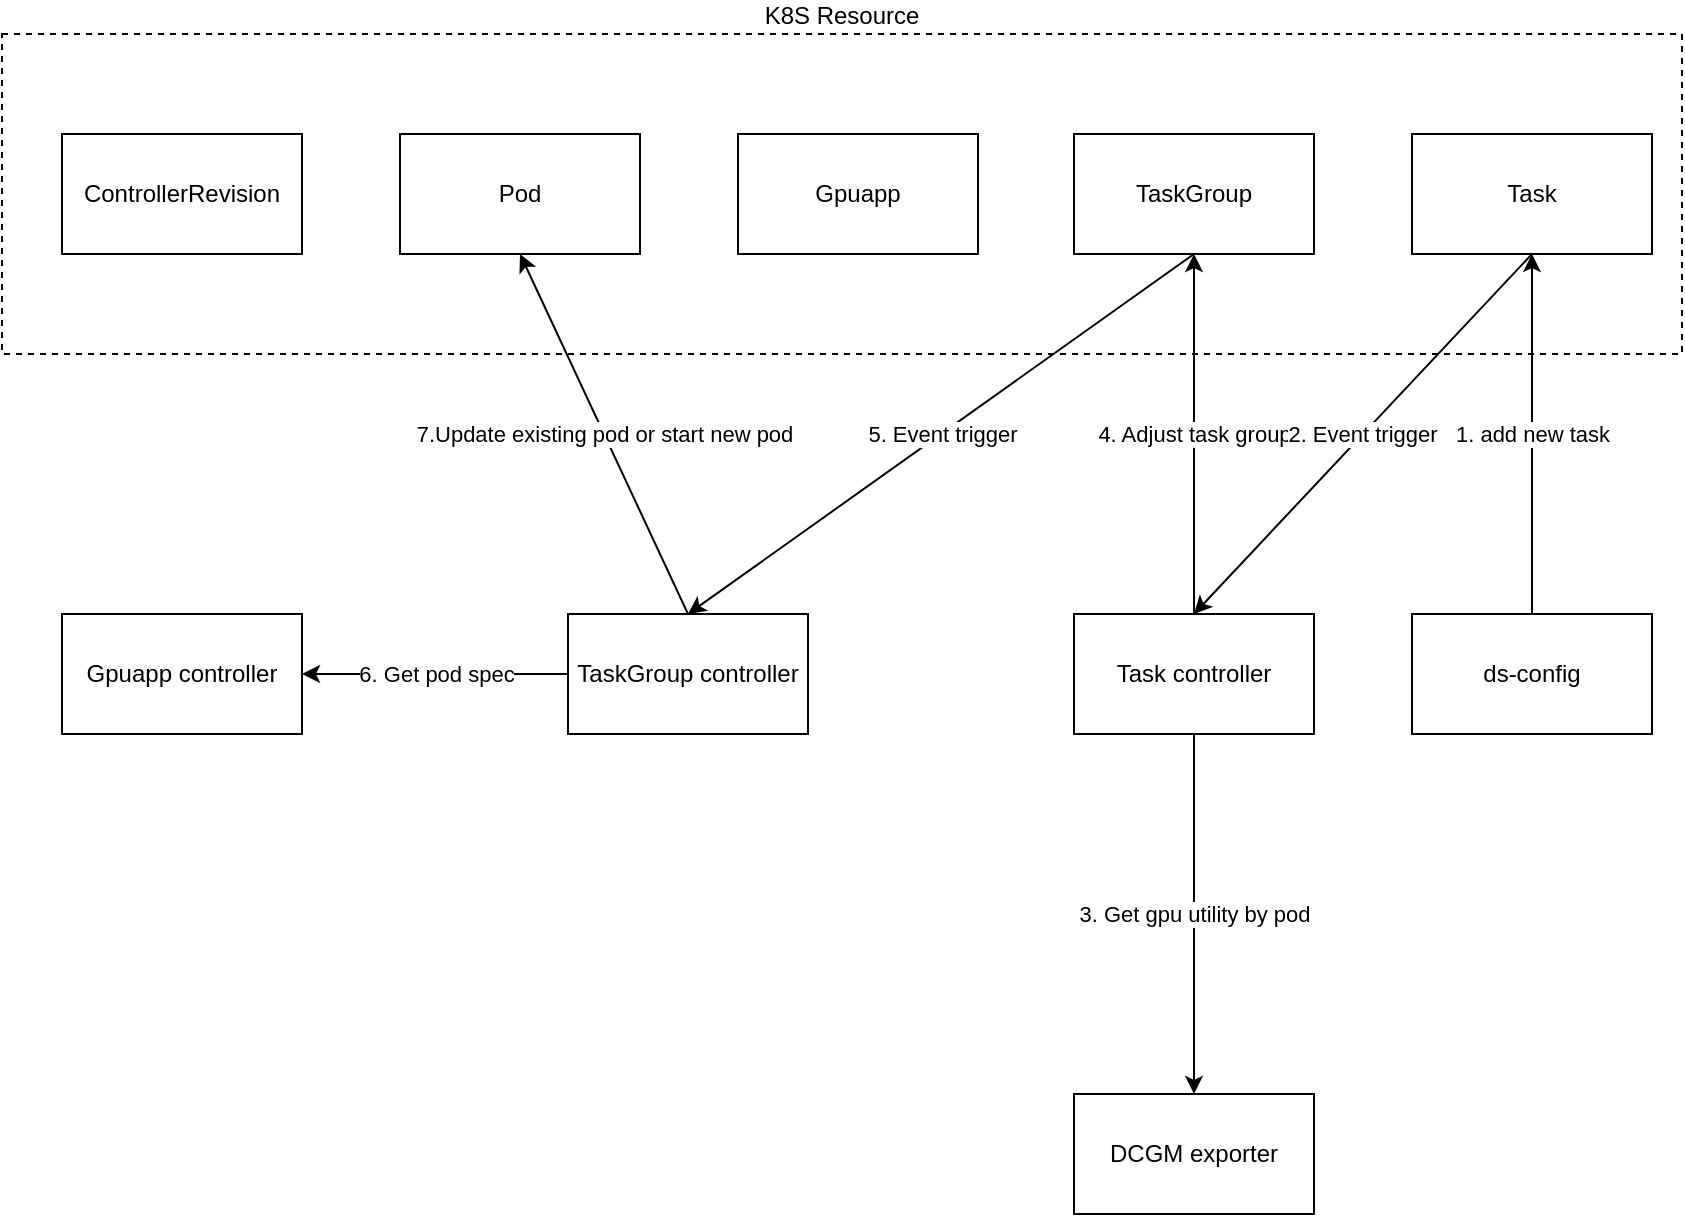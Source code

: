 <mxfile version="20.5.3" type="embed" pages="4"><diagram id="jzIP0kA3noL5s-mRh03O" name="add new task"><mxGraphModel dx="1086" dy="742" grid="1" gridSize="10" guides="1" tooltips="1" connect="1" arrows="1" fold="1" page="1" pageScale="1" pageWidth="850" pageHeight="1100" math="0" shadow="0"><root><mxCell id="0"/><mxCell id="1" parent="0"/><mxCell id="2" value="Gpuapp controller" style="rounded=0;whiteSpace=wrap;html=1;" vertex="1" parent="1"><mxGeometry x="30" y="520" width="120" height="60" as="geometry"/></mxCell><mxCell id="3" value="TaskGroup controller" style="rounded=0;whiteSpace=wrap;html=1;" vertex="1" parent="1"><mxGeometry x="283" y="520" width="120" height="60" as="geometry"/></mxCell><mxCell id="4" value="Task controller" style="rounded=0;whiteSpace=wrap;html=1;" vertex="1" parent="1"><mxGeometry x="536" y="520" width="120" height="60" as="geometry"/></mxCell><mxCell id="5" value="DCGM exporter" style="rounded=0;whiteSpace=wrap;html=1;" vertex="1" parent="1"><mxGeometry x="536" y="760" width="120" height="60" as="geometry"/></mxCell><mxCell id="6" value="ds-config" style="rounded=0;whiteSpace=wrap;html=1;" vertex="1" parent="1"><mxGeometry x="705" y="520" width="120" height="60" as="geometry"/></mxCell><mxCell id="10" value="3. Get gpu utility by pod" style="endArrow=classic;html=1;rounded=0;entryX=0.5;entryY=0;entryDx=0;entryDy=0;exitX=0.5;exitY=1;exitDx=0;exitDy=0;" edge="1" parent="1" source="4" target="5"><mxGeometry width="50" height="50" relative="1" as="geometry"><mxPoint x="700" y="650" as="sourcePoint"/><mxPoint x="635" y="570" as="targetPoint"/></mxGeometry></mxCell><mxCell id="11" value="6. Get pod spec" style="endArrow=classic;html=1;rounded=0;exitX=0;exitY=0.5;exitDx=0;exitDy=0;entryX=1;entryY=0.5;entryDx=0;entryDy=0;" edge="1" parent="1" source="3" target="2"><mxGeometry width="50" height="50" relative="1" as="geometry"><mxPoint x="305" y="730" as="sourcePoint"/><mxPoint x="355" y="680" as="targetPoint"/></mxGeometry></mxCell><mxCell id="37N_Gq_AOKcYxlsWVQx2-21" value="K8S Resource" style="rounded=0;whiteSpace=wrap;html=1;dashed=1;labelPosition=center;verticalLabelPosition=top;align=center;verticalAlign=bottom;" vertex="1" parent="1"><mxGeometry y="230" width="840" height="160" as="geometry"/></mxCell><mxCell id="7" value="Pod" style="rounded=0;whiteSpace=wrap;html=1;flipV=0;" vertex="1" parent="1"><mxGeometry x="199" y="280" width="120" height="60" as="geometry"/></mxCell><mxCell id="8" value="1. add new task" style="endArrow=classic;html=1;rounded=0;" edge="1" parent="1" source="6"><mxGeometry width="50" height="50" relative="1" as="geometry"><mxPoint x="415" y="320" as="sourcePoint"/><mxPoint x="765" y="340" as="targetPoint"/></mxGeometry></mxCell><mxCell id="9" value="4. Adjust task group" style="endArrow=classic;html=1;rounded=0;entryX=0.5;entryY=1;entryDx=0;entryDy=0;exitX=0.5;exitY=0;exitDx=0;exitDy=0;" edge="1" parent="1" source="4" target="37N_Gq_AOKcYxlsWVQx2-14"><mxGeometry width="50" height="50" relative="1" as="geometry"><mxPoint x="435" y="460" as="sourcePoint"/><mxPoint x="485" y="410" as="targetPoint"/></mxGeometry></mxCell><mxCell id="12" value="7.Update existing pod or start new pod" style="endArrow=classic;html=1;rounded=0;exitX=0.5;exitY=0;exitDx=0;exitDy=0;entryX=0.5;entryY=1;entryDx=0;entryDy=0;" edge="1" parent="1" source="3" target="7"><mxGeometry width="50" height="50" relative="1" as="geometry"><mxPoint x="455" y="390" as="sourcePoint"/><mxPoint x="335" y="390" as="targetPoint"/></mxGeometry></mxCell><mxCell id="37N_Gq_AOKcYxlsWVQx2-12" value="Task" style="rounded=0;whiteSpace=wrap;html=1;flipV=0;" vertex="1" parent="1"><mxGeometry x="705" y="280" width="120" height="60" as="geometry"/></mxCell><mxCell id="37N_Gq_AOKcYxlsWVQx2-13" value="Gpuapp" style="rounded=0;whiteSpace=wrap;html=1;flipV=0;" vertex="1" parent="1"><mxGeometry x="368" y="280" width="120" height="60" as="geometry"/></mxCell><mxCell id="37N_Gq_AOKcYxlsWVQx2-14" value="TaskGroup" style="rounded=0;whiteSpace=wrap;html=1;flipV=0;" vertex="1" parent="1"><mxGeometry x="536" y="280" width="120" height="60" as="geometry"/></mxCell><mxCell id="37N_Gq_AOKcYxlsWVQx2-16" value="2. Event trigger" style="endArrow=classic;html=1;rounded=0;exitX=0.5;exitY=1;exitDx=0;exitDy=0;entryX=0.5;entryY=0;entryDx=0;entryDy=0;" edge="1" parent="1" source="37N_Gq_AOKcYxlsWVQx2-12" target="4"><mxGeometry width="50" height="50" relative="1" as="geometry"><mxPoint x="855" y="490" as="sourcePoint"/><mxPoint x="905" y="440" as="targetPoint"/></mxGeometry></mxCell><mxCell id="37N_Gq_AOKcYxlsWVQx2-18" value="5. Event trigger" style="endArrow=classic;html=1;rounded=0;exitX=0.5;exitY=1;exitDx=0;exitDy=0;entryX=0.5;entryY=0;entryDx=0;entryDy=0;" edge="1" parent="1" source="37N_Gq_AOKcYxlsWVQx2-14" target="3"><mxGeometry width="50" height="50" relative="1" as="geometry"><mxPoint x="775" y="350" as="sourcePoint"/><mxPoint x="775" y="540" as="targetPoint"/></mxGeometry></mxCell><mxCell id="BSzEGZMtccn2xLxIk9il-12" value="ControllerRevision" style="rounded=0;whiteSpace=wrap;html=1;flipV=0;" vertex="1" parent="1"><mxGeometry x="30" y="280" width="120" height="60" as="geometry"/></mxCell></root></mxGraphModel></diagram><diagram id="wjA73zmYQ7qJLqZQLBYu" name="update task"><mxGraphModel dx="1086" dy="742" grid="1" gridSize="10" guides="1" tooltips="1" connect="1" arrows="1" fold="1" page="1" pageScale="1" pageWidth="850" pageHeight="1100" math="0" shadow="0"><root><mxCell id="0"/><mxCell id="1" parent="0"/><mxCell id="fWc3z1895izs78hzoiln-1" value="Gpuapp controller" style="rounded=0;whiteSpace=wrap;html=1;" vertex="1" parent="1"><mxGeometry x="40" y="480" width="120" height="60" as="geometry"/></mxCell><mxCell id="fWc3z1895izs78hzoiln-2" value="TaskGroup controller" style="rounded=0;whiteSpace=wrap;html=1;" vertex="1" parent="1"><mxGeometry x="280" y="480" width="120" height="60" as="geometry"/></mxCell><mxCell id="fWc3z1895izs78hzoiln-3" value="Task controller" style="rounded=0;whiteSpace=wrap;html=1;" vertex="1" parent="1"><mxGeometry x="520" y="480" width="120" height="60" as="geometry"/></mxCell><mxCell id="fWc3z1895izs78hzoiln-4" value="DCGM exporter" style="rounded=0;whiteSpace=wrap;html=1;" vertex="1" parent="1"><mxGeometry x="520" y="630" width="120" height="60" as="geometry"/></mxCell><mxCell id="fWc3z1895izs78hzoiln-5" value="ds-config" style="rounded=0;whiteSpace=wrap;html=1;" vertex="1" parent="1"><mxGeometry x="680" y="480" width="120" height="60" as="geometry"/></mxCell><mxCell id="fWc3z1895izs78hzoiln-8" value="K8S Resource" style="rounded=0;whiteSpace=wrap;html=1;dashed=1;labelPosition=center;verticalLabelPosition=top;align=center;verticalAlign=bottom;" vertex="1" parent="1"><mxGeometry y="230" width="840" height="160" as="geometry"/></mxCell><mxCell id="fWc3z1895izs78hzoiln-9" value="Pod" style="rounded=0;whiteSpace=wrap;html=1;flipV=1;flipH=0;" vertex="1" parent="1"><mxGeometry x="200" y="280" width="120" height="60" as="geometry"/></mxCell><mxCell id="fWc3z1895izs78hzoiln-10" value="1. update existing task" style="endArrow=classic;html=1;rounded=0;entryX=0.5;entryY=1;entryDx=0;entryDy=0;" edge="1" parent="1" source="fWc3z1895izs78hzoiln-5" target="fWc3z1895izs78hzoiln-15"><mxGeometry width="50" height="50" relative="1" as="geometry"><mxPoint x="415" y="320" as="sourcePoint"/><mxPoint x="765" y="340" as="targetPoint"/></mxGeometry></mxCell><mxCell id="fWc3z1895izs78hzoiln-11" value="3. Update task group" style="endArrow=classic;html=1;rounded=0;entryX=0.5;entryY=1;entryDx=0;entryDy=0;exitX=0.5;exitY=0;exitDx=0;exitDy=0;" edge="1" parent="1" source="fWc3z1895izs78hzoiln-3" target="fWc3z1895izs78hzoiln-17"><mxGeometry width="50" height="50" relative="1" as="geometry"><mxPoint x="435" y="460" as="sourcePoint"/><mxPoint x="485" y="410" as="targetPoint"/></mxGeometry></mxCell><mxCell id="fWc3z1895izs78hzoiln-15" value="Task" style="rounded=0;whiteSpace=wrap;html=1;flipV=1;flipH=0;" vertex="1" parent="1"><mxGeometry x="680" y="280" width="120" height="60" as="geometry"/></mxCell><mxCell id="fWc3z1895izs78hzoiln-16" value="Gpuapp" style="rounded=0;whiteSpace=wrap;html=1;flipV=1;flipH=0;" vertex="1" parent="1"><mxGeometry x="360" y="280" width="120" height="60" as="geometry"/></mxCell><mxCell id="fWc3z1895izs78hzoiln-17" value="TaskGroup" style="rounded=0;whiteSpace=wrap;html=1;flipV=1;flipH=0;" vertex="1" parent="1"><mxGeometry x="520" y="280" width="120" height="60" as="geometry"/></mxCell><mxCell id="fWc3z1895izs78hzoiln-18" value="2. Event trigger" style="endArrow=classic;html=1;rounded=0;exitX=0.5;exitY=1;exitDx=0;exitDy=0;entryX=0.5;entryY=0;entryDx=0;entryDy=0;" edge="1" parent="1" source="fWc3z1895izs78hzoiln-15" target="fWc3z1895izs78hzoiln-3"><mxGeometry width="50" height="50" relative="1" as="geometry"><mxPoint x="855" y="490" as="sourcePoint"/><mxPoint x="905" y="440" as="targetPoint"/></mxGeometry></mxCell><mxCell id="fWc3z1895izs78hzoiln-19" value="4. Event trigger" style="endArrow=classic;html=1;rounded=0;exitX=0.5;exitY=1;exitDx=0;exitDy=0;entryX=0.5;entryY=0;entryDx=0;entryDy=0;" edge="1" parent="1" source="fWc3z1895izs78hzoiln-17" target="fWc3z1895izs78hzoiln-2"><mxGeometry width="50" height="50" relative="1" as="geometry"><mxPoint x="775" y="350" as="sourcePoint"/><mxPoint x="775" y="540" as="targetPoint"/></mxGeometry></mxCell><mxCell id="8nPf3DvjOxE1UNFLe-GE-1" value="ControllerRevision" style="rounded=0;whiteSpace=wrap;html=1;flipV=1;flipH=0;" vertex="1" parent="1"><mxGeometry x="40" y="280" width="120" height="60" as="geometry"/></mxCell></root></mxGraphModel></diagram><diagram id="Aee6jjZZ9hofJr9eaQOD" name="delete task"><mxGraphModel dx="1086" dy="742" grid="1" gridSize="10" guides="1" tooltips="1" connect="1" arrows="1" fold="1" page="1" pageScale="1" pageWidth="850" pageHeight="1100" math="0" shadow="0"><root><mxCell id="0"/><mxCell id="1" parent="0"/><mxCell id="YgKHirAj-VampsSFywxY-1" value="Gpuapp controller" style="rounded=0;whiteSpace=wrap;html=1;" vertex="1" parent="1"><mxGeometry x="15" y="530" width="120" height="60" as="geometry"/></mxCell><mxCell id="YgKHirAj-VampsSFywxY-2" value="TaskGroup controller" style="rounded=0;whiteSpace=wrap;html=1;" vertex="1" parent="1"><mxGeometry x="270" y="530" width="120" height="60" as="geometry"/></mxCell><mxCell id="YgKHirAj-VampsSFywxY-3" value="Task controller" style="rounded=0;whiteSpace=wrap;html=1;" vertex="1" parent="1"><mxGeometry x="520" y="530" width="120" height="60" as="geometry"/></mxCell><mxCell id="YgKHirAj-VampsSFywxY-4" value="DCGM exporter" style="rounded=0;whiteSpace=wrap;html=1;" vertex="1" parent="1"><mxGeometry x="520" y="740" width="120" height="60" as="geometry"/></mxCell><mxCell id="YgKHirAj-VampsSFywxY-5" value="ds-config" style="rounded=0;whiteSpace=wrap;html=1;" vertex="1" parent="1"><mxGeometry x="700" y="530" width="120" height="60" as="geometry"/></mxCell><mxCell id="YgKHirAj-VampsSFywxY-6" value="K8S Resource" style="rounded=0;whiteSpace=wrap;html=1;dashed=1;labelPosition=center;verticalLabelPosition=top;align=center;verticalAlign=bottom;" vertex="1" parent="1"><mxGeometry y="230" width="840" height="160" as="geometry"/></mxCell><mxCell id="YgKHirAj-VampsSFywxY-7" value="Pod" style="rounded=0;whiteSpace=wrap;html=1;flipV=0;" vertex="1" parent="1"><mxGeometry x="180" y="280" width="120" height="60" as="geometry"/></mxCell><mxCell id="YgKHirAj-VampsSFywxY-8" value="1. delete existing task" style="endArrow=classic;html=1;rounded=0;entryX=0.5;entryY=1;entryDx=0;entryDy=0;" edge="1" parent="1" source="YgKHirAj-VampsSFywxY-5" target="YgKHirAj-VampsSFywxY-12"><mxGeometry width="50" height="50" relative="1" as="geometry"><mxPoint x="415" y="320" as="sourcePoint"/><mxPoint x="765" y="340" as="targetPoint"/></mxGeometry></mxCell><mxCell id="YgKHirAj-VampsSFywxY-9" value="3. Update task group" style="endArrow=classic;html=1;rounded=0;entryX=0.5;entryY=1;entryDx=0;entryDy=0;exitX=0.5;exitY=0;exitDx=0;exitDy=0;" edge="1" parent="1" source="YgKHirAj-VampsSFywxY-3" target="YgKHirAj-VampsSFywxY-14"><mxGeometry width="50" height="50" relative="1" as="geometry"><mxPoint x="435" y="460" as="sourcePoint"/><mxPoint x="485" y="410" as="targetPoint"/></mxGeometry></mxCell><mxCell id="YgKHirAj-VampsSFywxY-12" value="Task" style="rounded=0;whiteSpace=wrap;html=1;flipV=0;" vertex="1" parent="1"><mxGeometry x="700" y="280" width="120" height="60" as="geometry"/></mxCell><mxCell id="YgKHirAj-VampsSFywxY-13" value="Gpuapp" style="rounded=0;whiteSpace=wrap;html=1;flipV=0;" vertex="1" parent="1"><mxGeometry x="350" y="280" width="120" height="60" as="geometry"/></mxCell><mxCell id="YgKHirAj-VampsSFywxY-14" value="TaskGroup" style="rounded=0;whiteSpace=wrap;html=1;flipV=0;" vertex="1" parent="1"><mxGeometry x="520" y="280" width="120" height="60" as="geometry"/></mxCell><mxCell id="YgKHirAj-VampsSFywxY-15" value="2. Event trigger" style="endArrow=classic;html=1;rounded=0;exitX=0.5;exitY=1;exitDx=0;exitDy=0;entryX=0.5;entryY=0;entryDx=0;entryDy=0;" edge="1" parent="1" source="YgKHirAj-VampsSFywxY-12" target="YgKHirAj-VampsSFywxY-3"><mxGeometry width="50" height="50" relative="1" as="geometry"><mxPoint x="855" y="490" as="sourcePoint"/><mxPoint x="905" y="440" as="targetPoint"/></mxGeometry></mxCell><mxCell id="YgKHirAj-VampsSFywxY-16" value="4. Event trigger" style="endArrow=classic;html=1;rounded=0;exitX=0.5;exitY=1;exitDx=0;exitDy=0;entryX=0.5;entryY=0;entryDx=0;entryDy=0;" edge="1" parent="1" source="YgKHirAj-VampsSFywxY-14" target="YgKHirAj-VampsSFywxY-2"><mxGeometry width="50" height="50" relative="1" as="geometry"><mxPoint x="775" y="350" as="sourcePoint"/><mxPoint x="775" y="540" as="targetPoint"/></mxGeometry></mxCell><mxCell id="NLKeAxiWhPEvsBzjfMjm-1" value="6. Update existing pod or delete pod" style="endArrow=classic;html=1;rounded=0;exitX=0.5;exitY=0;exitDx=0;exitDy=0;entryX=0.5;entryY=1;entryDx=0;entryDy=0;" edge="1" parent="1" source="YgKHirAj-VampsSFywxY-2" target="YgKHirAj-VampsSFywxY-7"><mxGeometry width="50" height="50" relative="1" as="geometry"><mxPoint x="280" y="450" as="sourcePoint"/><mxPoint x="120" y="430" as="targetPoint"/></mxGeometry></mxCell><mxCell id="tEivy3SMJFNVbahu2-Bh-1" value="ControllerRevision" style="rounded=0;whiteSpace=wrap;html=1;flipV=0;" vertex="1" parent="1"><mxGeometry x="15" y="280" width="120" height="60" as="geometry"/></mxCell></root></mxGraphModel></diagram><diagram id="sWRh9yFfS4qHkc-cFU6f" name="auto scale"><mxGraphModel dx="1086" dy="742" grid="1" gridSize="10" guides="1" tooltips="1" connect="1" arrows="1" fold="1" page="1" pageScale="1" pageWidth="850" pageHeight="1100" math="0" shadow="0"><root><mxCell id="0"/><mxCell id="1" parent="0"/><mxCell id="XdclZsrYUx8VSGgfayTQ-1" value="Gpuapp controller" style="rounded=0;whiteSpace=wrap;html=1;" vertex="1" parent="1"><mxGeometry x="10" y="530" width="120" height="60" as="geometry"/></mxCell><mxCell id="XdclZsrYUx8VSGgfayTQ-2" value="TaskGroup controller" style="rounded=0;whiteSpace=wrap;html=1;" vertex="1" parent="1"><mxGeometry x="180" y="530" width="120" height="60" as="geometry"/></mxCell><mxCell id="XdclZsrYUx8VSGgfayTQ-3" value="Task controller" style="rounded=0;whiteSpace=wrap;html=1;" vertex="1" parent="1"><mxGeometry x="355" y="530" width="120" height="60" as="geometry"/></mxCell><mxCell id="XdclZsrYUx8VSGgfayTQ-4" value="DCGM exporter" style="rounded=0;whiteSpace=wrap;html=1;" vertex="1" parent="1"><mxGeometry x="705" y="760" width="120" height="60" as="geometry"/></mxCell><mxCell id="XdclZsrYUx8VSGgfayTQ-5" value="ds-config" style="rounded=0;whiteSpace=wrap;html=1;" vertex="1" parent="1"><mxGeometry x="530" y="530" width="120" height="60" as="geometry"/></mxCell><mxCell id="XdclZsrYUx8VSGgfayTQ-6" value="K8S Resource" style="rounded=0;whiteSpace=wrap;html=1;dashed=1;labelPosition=center;verticalLabelPosition=top;align=center;verticalAlign=bottom;" vertex="1" parent="1"><mxGeometry y="230" width="840" height="160" as="geometry"/></mxCell><mxCell id="XdclZsrYUx8VSGgfayTQ-7" value="Pod" style="rounded=0;whiteSpace=wrap;html=1;" vertex="1" parent="1"><mxGeometry x="180" y="280" width="120" height="60" as="geometry"/></mxCell><mxCell id="XdclZsrYUx8VSGgfayTQ-8" value="1. get gpu utility" style="endArrow=classic;html=1;rounded=0;exitX=0.5;exitY=1;exitDx=0;exitDy=0;entryX=0.5;entryY=0;entryDx=0;entryDy=0;" edge="1" parent="1" source="XdclZsrYUx8VSGgfayTQ-18" target="XdclZsrYUx8VSGgfayTQ-4"><mxGeometry width="50" height="50" relative="1" as="geometry"><mxPoint x="930" y="320" as="sourcePoint"/><mxPoint x="1280" y="340" as="targetPoint"/></mxGeometry></mxCell><mxCell id="XdclZsrYUx8VSGgfayTQ-9" value="2. Update task group" style="endArrow=classic;html=1;rounded=0;entryX=0.5;entryY=1;entryDx=0;entryDy=0;exitX=0.5;exitY=0;exitDx=0;exitDy=0;" edge="1" parent="1" source="XdclZsrYUx8VSGgfayTQ-18" target="XdclZsrYUx8VSGgfayTQ-14"><mxGeometry width="50" height="50" relative="1" as="geometry"><mxPoint x="435" y="460" as="sourcePoint"/><mxPoint x="485" y="410" as="targetPoint"/></mxGeometry></mxCell><mxCell id="XdclZsrYUx8VSGgfayTQ-12" value="Task" style="rounded=0;whiteSpace=wrap;html=1;" vertex="1" parent="1"><mxGeometry x="705" y="280" width="120" height="60" as="geometry"/></mxCell><mxCell id="XdclZsrYUx8VSGgfayTQ-13" value="Gpuapp" style="rounded=0;whiteSpace=wrap;html=1;" vertex="1" parent="1"><mxGeometry x="355" y="280" width="120" height="60" as="geometry"/></mxCell><mxCell id="XdclZsrYUx8VSGgfayTQ-14" value="TaskGroup" style="rounded=0;whiteSpace=wrap;html=1;" vertex="1" parent="1"><mxGeometry x="530" y="280" width="120" height="60" as="geometry"/></mxCell><mxCell id="XdclZsrYUx8VSGgfayTQ-16" value="4. Event trigger" style="endArrow=classic;html=1;rounded=0;exitX=0.5;exitY=1;exitDx=0;exitDy=0;entryX=0.5;entryY=0;entryDx=0;entryDy=0;" edge="1" parent="1" source="XdclZsrYUx8VSGgfayTQ-14" target="XdclZsrYUx8VSGgfayTQ-2"><mxGeometry width="50" height="50" relative="1" as="geometry"><mxPoint x="775" y="350" as="sourcePoint"/><mxPoint x="775" y="540" as="targetPoint"/></mxGeometry></mxCell><mxCell id="XdclZsrYUx8VSGgfayTQ-17" value="6. Update&amp;nbsp; pod" style="endArrow=classic;html=1;rounded=0;exitX=0.5;exitY=0;exitDx=0;exitDy=0;entryX=0.5;entryY=1;entryDx=0;entryDy=0;" edge="1" parent="1" source="XdclZsrYUx8VSGgfayTQ-2" target="XdclZsrYUx8VSGgfayTQ-7"><mxGeometry width="50" height="50" relative="1" as="geometry"><mxPoint x="280" y="450" as="sourcePoint"/><mxPoint x="120" y="430" as="targetPoint"/></mxGeometry></mxCell><mxCell id="XdclZsrYUx8VSGgfayTQ-18" value="Auto scale controller" style="rounded=0;whiteSpace=wrap;html=1;" vertex="1" parent="1"><mxGeometry x="705" y="530" width="120" height="60" as="geometry"/></mxCell><mxCell id="gSZ6N2T_m3OzvVKHSH19-1" value="ControllerRevision" style="rounded=0;whiteSpace=wrap;html=1;" vertex="1" parent="1"><mxGeometry x="10" y="280" width="120" height="60" as="geometry"/></mxCell></root></mxGraphModel></diagram></mxfile>